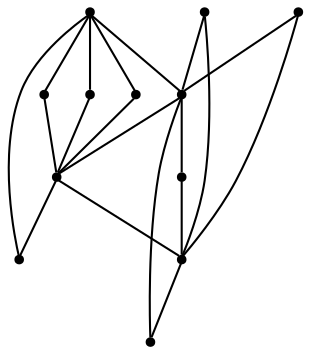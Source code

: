 graph {
  node [shape=point,comment="{\"directed\":false,\"doi\":\"10.1007/978-3-319-27261-0_24\",\"figure\":\"5 (2)\"}"]

  v0 [pos="1557.0647846856587,607.2861336755093"]
  v1 [pos="1372.7457756418646,607.2861336755093"]
  v2 [pos="1557.0647846856587,730.1667013390329"]
  v3 [pos="1403.4652766433037,730.1667013390329"]
  v4 [pos="1510.9834347657156,684.0828003821855"]
  v5 [pos="1480.264982973168,653.3657742605851"]
  v6 [pos="1434.1826792269592,607.2861336755093"]
  v7 [pos="1249.8616353537989,607.2861336755093"]
  v8 [pos="1342.022109599066,699.4444451341758"]
  v9 [pos="1311.3036578065185,668.7263857134519"]
  v10 [pos="1280.5800871463464,638.007229405966"]
  v11 [pos="1249.8616353537986,730.1667013390329"]

  v11 -- v9 [id="-2",pos="1249.8616353537986,730.1667013390329 1311.3036578065185,668.7263857134519 1311.3036578065185,668.7263857134519 1311.3036578065185,668.7263857134519"]
  v11 -- v8 [id="-3",pos="1249.8616353537986,730.1667013390329 1342.022109599066,699.4444451341758 1342.022109599066,699.4444451341758 1342.022109599066,699.4444451341758"]
  v11 -- v3 [id="-4",pos="1249.8616353537986,730.1667013390329 1403.4652766433037,730.1667013390329 1403.4652766433037,730.1667013390329 1403.4652766433037,730.1667013390329"]
  v11 -- v10 [id="-5",pos="1249.8616353537986,730.1667013390329 1280.5800871463464,638.007229405966 1280.5800871463464,638.007229405966 1280.5800871463464,638.007229405966"]
  v11 -- v7 [id="-6",pos="1249.8616353537986,730.1667013390329 1249.8616353537989,607.2861336755093 1249.8616353537989,607.2861336755093 1249.8616353537989,607.2861336755093"]
  v10 -- v1 [id="-7",pos="1280.5800871463464,638.007229405966 1372.7457756418646,607.2861336755093 1372.7457756418646,607.2861336755093 1372.7457756418646,607.2861336755093"]
  v9 -- v1 [id="-8",pos="1311.3036578065185,668.7263857134519 1372.7457756418646,607.2861336755093 1372.7457756418646,607.2861336755093 1372.7457756418646,607.2861336755093"]
  v8 -- v1 [id="-9",pos="1342.022109599066,699.4444451341758 1372.7457756418646,607.2861336755093 1372.7457756418646,607.2861336755093 1372.7457756418646,607.2861336755093"]
  v1 -- v7 [id="-10",pos="1372.7457756418646,607.2861336755093 1249.8616353537989,607.2861336755093 1249.8616353537989,607.2861336755093 1249.8616353537989,607.2861336755093"]
  v1 -- v0 [id="-11",pos="1372.7457756418646,607.2861336755093 1380.4240452846775,602.1676944148521 1380.4240452846775,602.1676944148521 1380.4240452846775,602.1676944148521 1388.104508727901,597.0460916691856 1403.4653084375127,586.8070829619854 1423.9434496497809,581.6854802163189 1444.4301117100206,576.5680742547853 1470.021651943048,576.5680742547853 1493.0629150958835,581.6854802163189 1516.1040510718833,586.8070829619854 1536.5863891197196,597.0460916691856 1546.8214536555388,602.1676944148521 1557.0647846856587,607.2861336755093 1557.0647846856587,607.2861336755093 1557.0647846856587,607.2861336755093"]
  v3 -- v4 [id="-12",pos="1403.4652766433037,730.1667013390329 1510.9834347657156,684.0828003821855 1510.9834347657156,684.0828003821855 1510.9834347657156,684.0828003821855"]
  v5 -- v3 [id="-13",pos="1480.264982973168,653.3657742605851 1403.4652766433037,730.1667013390329 1403.4652766433037,730.1667013390329 1403.4652766433037,730.1667013390329"]
  v5 -- v0 [id="-14",pos="1480.264982973168,653.3657742605851 1557.0647846856587,607.2861336755093 1557.0647846856587,607.2861336755093 1557.0647846856587,607.2861336755093"]
  v0 -- v4 [id="-15",pos="1557.0647846856587,607.2861336755093 1510.9834347657156,684.0828003821855 1510.9834347657156,684.0828003821855 1510.9834347657156,684.0828003821855"]
  v2 -- v0 [id="-16",pos="1557.0647846856587,730.1667013390329 1557.0647846856587,607.2861336755093 1557.0647846856587,607.2861336755093 1557.0647846856587,607.2861336755093"]
  v2 -- v3 [id="-17",pos="1557.0647846856587,730.1667013390329 1403.4652766433037,730.1667013390329 1403.4652766433037,730.1667013390329 1403.4652766433037,730.1667013390329"]
  v3 -- v6 [id="-20",pos="1403.4652766433037,730.1667013390329 1434.1826792269592,607.2861336755093 1434.1826792269592,607.2861336755093 1434.1826792269592,607.2861336755093"]
  v3 -- v1 [id="-21",pos="1403.4652766433037,730.1667013390329 1372.7457756418646,607.2861336755093 1372.7457756418646,607.2861336755093 1372.7457756418646,607.2861336755093"]
  v6 -- v0 [id="-22",pos="1434.1826792269592,607.2861336755093 1557.0647846856587,607.2861336755093 1557.0647846856587,607.2861336755093 1557.0647846856587,607.2861336755093"]
}